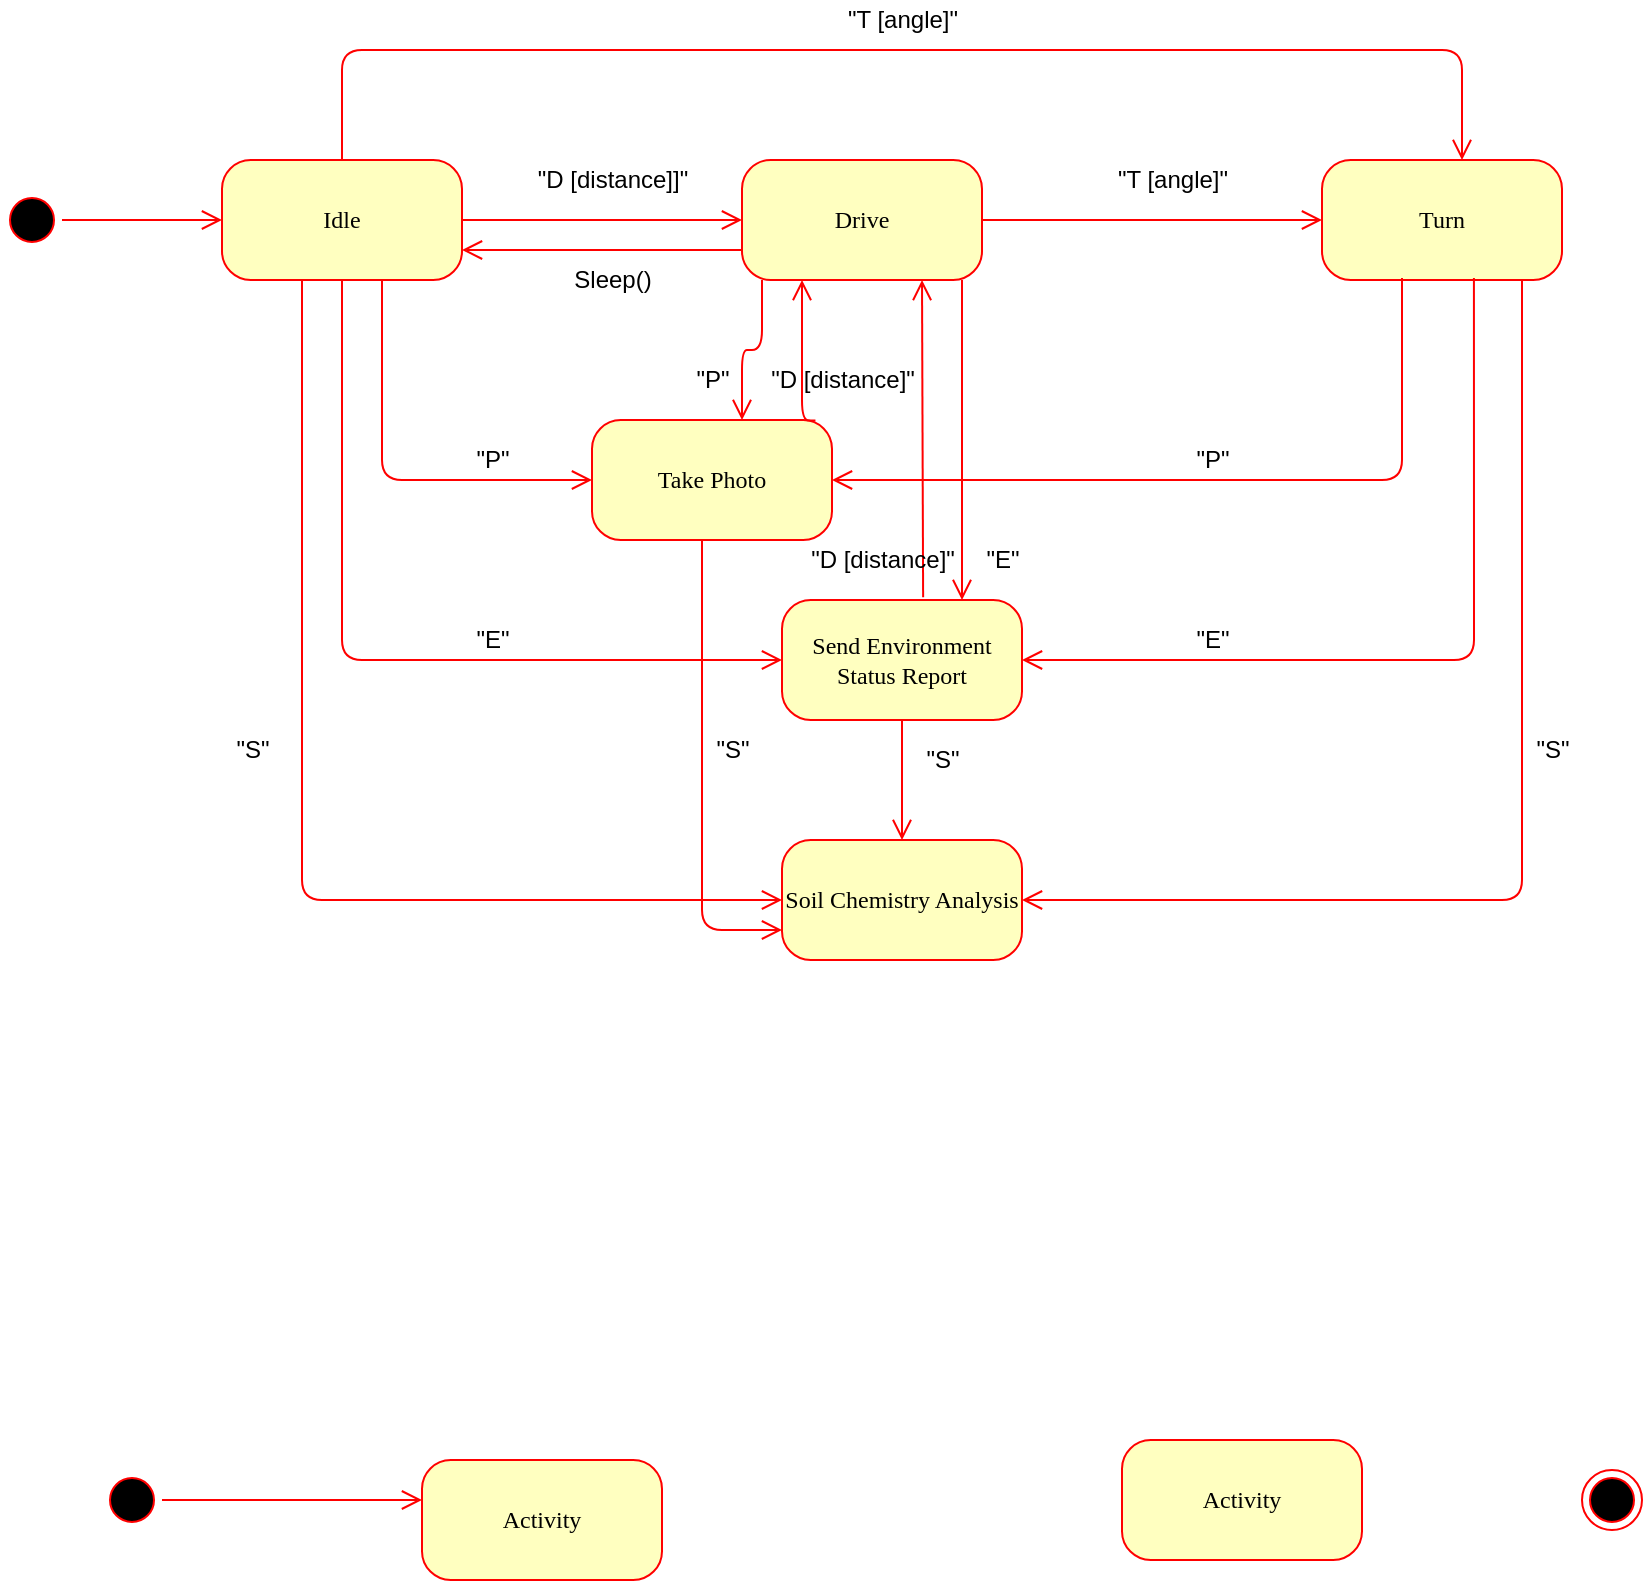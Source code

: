 <mxfile version="14.6.13" type="device"><diagram name="Page-1" id="58cdce13-f638-feb5-8d6f-7d28b1aa9fa0"><mxGraphModel dx="640" dy="435" grid="1" gridSize="10" guides="1" tooltips="1" connect="1" arrows="1" fold="1" page="1" pageScale="1" pageWidth="1100" pageHeight="850" background="#ffffff" math="0" shadow="0"><root><mxCell id="0"/><mxCell id="1" parent="0"/><mxCell id="382b91b5511bd0f7-1" value="" style="ellipse;html=1;shape=startState;fillColor=#000000;strokeColor=#ff0000;rounded=1;shadow=0;comic=0;labelBackgroundColor=none;fontFamily=Verdana;fontSize=12;fontColor=#000000;align=center;direction=south;" parent="1" vertex="1"><mxGeometry x="130" y="135" width="30" height="30" as="geometry"/></mxCell><mxCell id="382b91b5511bd0f7-6" value="Idle" style="rounded=1;whiteSpace=wrap;html=1;arcSize=24;fillColor=#ffffc0;strokeColor=#ff0000;shadow=0;comic=0;labelBackgroundColor=none;fontFamily=Verdana;fontSize=12;fontColor=#000000;align=center;" parent="1" vertex="1"><mxGeometry x="240" y="120" width="120" height="60" as="geometry"/></mxCell><mxCell id="382b91b5511bd0f7-7" value="Drive" style="rounded=1;whiteSpace=wrap;html=1;arcSize=24;fillColor=#ffffc0;strokeColor=#ff0000;shadow=0;comic=0;labelBackgroundColor=none;fontFamily=Verdana;fontSize=12;fontColor=#000000;align=center;" parent="1" vertex="1"><mxGeometry x="500" y="120" width="120" height="60" as="geometry"/></mxCell><mxCell id="382b91b5511bd0f7-9" value="Turn" style="rounded=1;whiteSpace=wrap;html=1;arcSize=24;fillColor=#ffffc0;strokeColor=#ff0000;shadow=0;comic=0;labelBackgroundColor=none;fontFamily=Verdana;fontSize=12;fontColor=#000000;align=center;" parent="1" vertex="1"><mxGeometry x="790" y="120" width="120" height="60" as="geometry"/></mxCell><mxCell id="382b91b5511bd0f7-10" value="Send Environment Status Report" style="rounded=1;whiteSpace=wrap;html=1;arcSize=24;fillColor=#ffffc0;strokeColor=#ff0000;shadow=0;comic=0;labelBackgroundColor=none;fontFamily=Verdana;fontSize=12;fontColor=#000000;align=center;" parent="1" vertex="1"><mxGeometry x="520" y="340" width="120" height="60" as="geometry"/></mxCell><mxCell id="2a3bc250acf0617d-9" style="edgeStyle=orthogonalEdgeStyle;html=1;labelBackgroundColor=none;endArrow=open;endSize=8;strokeColor=#ff0000;fontFamily=Verdana;fontSize=12;align=left;" parent="1" source="382b91b5511bd0f7-1" target="382b91b5511bd0f7-6" edge="1"><mxGeometry relative="1" as="geometry"/></mxCell><mxCell id="pxrlyT02K3Hen1IqRH8g-2" value="Activity" style="rounded=1;whiteSpace=wrap;html=1;arcSize=24;fillColor=#ffffc0;strokeColor=#ff0000;shadow=0;comic=0;labelBackgroundColor=none;fontFamily=Verdana;fontSize=12;fontColor=#000000;align=center;" parent="1" vertex="1"><mxGeometry x="340" y="770" width="120" height="60" as="geometry"/></mxCell><mxCell id="pxrlyT02K3Hen1IqRH8g-3" value="" style="ellipse;html=1;shape=endState;fillColor=#000000;strokeColor=#ff0000;rounded=1;shadow=0;comic=0;labelBackgroundColor=none;fontFamily=Verdana;fontSize=12;fontColor=#000000;align=center;" parent="1" vertex="1"><mxGeometry x="920" y="775" width="30" height="30" as="geometry"/></mxCell><mxCell id="pxrlyT02K3Hen1IqRH8g-4" style="edgeStyle=elbowEdgeStyle;html=1;labelBackgroundColor=none;endArrow=open;endSize=8;strokeColor=#ff0000;fontFamily=Verdana;fontSize=12;align=left;" parent="1" source="pxrlyT02K3Hen1IqRH8g-5" target="pxrlyT02K3Hen1IqRH8g-2" edge="1"><mxGeometry relative="1" as="geometry"><Array as="points"><mxPoint x="310" y="790"/></Array></mxGeometry></mxCell><mxCell id="pxrlyT02K3Hen1IqRH8g-5" value="" style="ellipse;html=1;shape=startState;fillColor=#000000;strokeColor=#ff0000;rounded=1;shadow=0;comic=0;labelBackgroundColor=none;fontFamily=Verdana;fontSize=12;fontColor=#000000;align=center;direction=south;" parent="1" vertex="1"><mxGeometry x="180" y="775" width="30" height="30" as="geometry"/></mxCell><mxCell id="pxrlyT02K3Hen1IqRH8g-7" value="Soil Chemistry Analysis" style="rounded=1;whiteSpace=wrap;html=1;arcSize=24;fillColor=#ffffc0;strokeColor=#ff0000;shadow=0;comic=0;labelBackgroundColor=none;fontFamily=Verdana;fontSize=12;fontColor=#000000;align=center;" parent="1" vertex="1"><mxGeometry x="520" y="460" width="120" height="60" as="geometry"/></mxCell><mxCell id="pxrlyT02K3Hen1IqRH8g-9" value="Activity" style="rounded=1;whiteSpace=wrap;html=1;arcSize=24;fillColor=#ffffc0;strokeColor=#ff0000;shadow=0;comic=0;labelBackgroundColor=none;fontFamily=Verdana;fontSize=12;fontColor=#000000;align=center;" parent="1" vertex="1"><mxGeometry x="690" y="760" width="120" height="60" as="geometry"/></mxCell><mxCell id="pxrlyT02K3Hen1IqRH8g-13" style="edgeStyle=orthogonalEdgeStyle;html=1;exitX=1;exitY=0.5;entryX=0;entryY=0.5;labelBackgroundColor=none;endArrow=open;endSize=8;strokeColor=#ff0000;fontFamily=Verdana;fontSize=12;align=left;entryDx=0;entryDy=0;exitDx=0;exitDy=0;" parent="1" source="382b91b5511bd0f7-6" target="382b91b5511bd0f7-7" edge="1"><mxGeometry relative="1" as="geometry"><mxPoint x="420" y="215" as="sourcePoint"/><mxPoint x="400" y="70" as="targetPoint"/></mxGeometry></mxCell><mxCell id="pxrlyT02K3Hen1IqRH8g-14" value="&quot;D [distance]]&quot;" style="text;html=1;align=center;verticalAlign=middle;resizable=0;points=[];autosize=1;strokeColor=none;" parent="1" vertex="1"><mxGeometry x="390" y="120" width="90" height="20" as="geometry"/></mxCell><mxCell id="pxrlyT02K3Hen1IqRH8g-20" value="Sleep()" style="text;html=1;align=center;verticalAlign=middle;resizable=0;points=[];autosize=1;strokeColor=none;" parent="1" vertex="1"><mxGeometry x="410" y="170" width="50" height="20" as="geometry"/></mxCell><mxCell id="pxrlyT02K3Hen1IqRH8g-22" style="edgeStyle=orthogonalEdgeStyle;html=1;labelBackgroundColor=none;endArrow=open;endSize=8;strokeColor=#ff0000;fontFamily=Verdana;fontSize=12;align=left;" parent="1" source="382b91b5511bd0f7-7" target="382b91b5511bd0f7-9" edge="1"><mxGeometry relative="1" as="geometry"><mxPoint x="870" y="139.94" as="sourcePoint"/><mxPoint x="710" y="89.94" as="targetPoint"/></mxGeometry></mxCell><mxCell id="pxrlyT02K3Hen1IqRH8g-23" value="&quot;T [angle]&quot;" style="text;html=1;align=center;verticalAlign=middle;resizable=0;points=[];autosize=1;strokeColor=none;" parent="1" vertex="1"><mxGeometry x="680" y="120" width="70" height="20" as="geometry"/></mxCell><mxCell id="pxrlyT02K3Hen1IqRH8g-25" value="Take Photo" style="rounded=1;whiteSpace=wrap;html=1;arcSize=24;fillColor=#ffffc0;strokeColor=#ff0000;shadow=0;comic=0;labelBackgroundColor=none;fontFamily=Verdana;fontSize=12;fontColor=#000000;align=center;" parent="1" vertex="1"><mxGeometry x="425" y="250" width="120" height="60" as="geometry"/></mxCell><mxCell id="pxrlyT02K3Hen1IqRH8g-27" value="&quot;P&quot;" style="text;html=1;align=center;verticalAlign=middle;resizable=0;points=[];autosize=1;strokeColor=none;" parent="1" vertex="1"><mxGeometry x="470" y="220" width="30" height="20" as="geometry"/></mxCell><mxCell id="pxrlyT02K3Hen1IqRH8g-29" style="edgeStyle=orthogonalEdgeStyle;html=1;labelBackgroundColor=none;endArrow=open;endSize=8;strokeColor=#ff0000;fontFamily=Verdana;fontSize=12;align=left;" parent="1" source="382b91b5511bd0f7-7" target="pxrlyT02K3Hen1IqRH8g-25" edge="1"><mxGeometry relative="1" as="geometry"><mxPoint x="610.04" y="190" as="sourcePoint"/><mxPoint x="885" y="250" as="targetPoint"/><Array as="points"><mxPoint x="510" y="215"/><mxPoint x="500" y="215"/></Array></mxGeometry></mxCell><mxCell id="pxrlyT02K3Hen1IqRH8g-30" style="edgeStyle=orthogonalEdgeStyle;html=1;entryX=0;entryY=0.5;labelBackgroundColor=none;endArrow=open;endSize=8;strokeColor=#ff0000;fontFamily=Verdana;fontSize=12;align=left;entryDx=0;entryDy=0;" parent="1" source="382b91b5511bd0f7-6" target="pxrlyT02K3Hen1IqRH8g-25" edge="1"><mxGeometry relative="1" as="geometry"><mxPoint x="160" y="340" as="sourcePoint"/><mxPoint x="320" y="340" as="targetPoint"/><Array as="points"><mxPoint x="320" y="280"/></Array></mxGeometry></mxCell><mxCell id="pxrlyT02K3Hen1IqRH8g-31" value="&quot;P&quot;" style="text;html=1;align=center;verticalAlign=middle;resizable=0;points=[];autosize=1;strokeColor=none;" parent="1" vertex="1"><mxGeometry x="360" y="260" width="30" height="20" as="geometry"/></mxCell><mxCell id="pxrlyT02K3Hen1IqRH8g-32" style="edgeStyle=orthogonalEdgeStyle;html=1;labelBackgroundColor=none;endArrow=open;endSize=8;strokeColor=#ff0000;fontFamily=Verdana;fontSize=12;align=left;exitX=0;exitY=0.75;exitDx=0;exitDy=0;entryX=1;entryY=0.75;entryDx=0;entryDy=0;" parent="1" source="382b91b5511bd0f7-7" target="382b91b5511bd0f7-6" edge="1"><mxGeometry relative="1" as="geometry"><mxPoint x="550" y="180" as="sourcePoint"/><mxPoint x="330" y="180" as="targetPoint"/><Array as="points"><mxPoint x="460" y="165"/><mxPoint x="460" y="165"/></Array></mxGeometry></mxCell><mxCell id="pxrlyT02K3Hen1IqRH8g-33" style="edgeStyle=elbowEdgeStyle;html=1;labelBackgroundColor=none;endArrow=open;endSize=8;strokeColor=#ff0000;fontFamily=Verdana;fontSize=12;align=left;entryX=1;entryY=0.5;entryDx=0;entryDy=0;" parent="1" target="pxrlyT02K3Hen1IqRH8g-25" edge="1"><mxGeometry relative="1" as="geometry"><mxPoint x="830" y="179" as="sourcePoint"/><mxPoint x="780.12" y="320" as="targetPoint"/><Array as="points"><mxPoint x="830" y="200"/><mxPoint x="850" y="240"/></Array></mxGeometry></mxCell><mxCell id="pxrlyT02K3Hen1IqRH8g-34" value="&quot;P&quot;" style="text;html=1;align=center;verticalAlign=middle;resizable=0;points=[];autosize=1;strokeColor=none;" parent="1" vertex="1"><mxGeometry x="720" y="260" width="30" height="20" as="geometry"/></mxCell><mxCell id="pxrlyT02K3Hen1IqRH8g-36" style="edgeStyle=elbowEdgeStyle;html=1;labelBackgroundColor=none;endArrow=open;endSize=8;strokeColor=#ff0000;fontFamily=Verdana;fontSize=12;align=left;entryX=1;entryY=0.5;exitX=0.633;exitY=0.983;exitDx=0;exitDy=0;entryDx=0;entryDy=0;exitPerimeter=0;" parent="1" source="382b91b5511bd0f7-9" target="382b91b5511bd0f7-10" edge="1"><mxGeometry relative="1" as="geometry"><mxPoint x="840.471" y="480" as="sourcePoint"/><mxPoint x="840" y="310" as="targetPoint"/><Array as="points"><mxPoint x="866" y="190"/><mxPoint x="860" y="220"/><mxPoint x="880" y="250"/><mxPoint x="740" y="420"/></Array></mxGeometry></mxCell><mxCell id="pxrlyT02K3Hen1IqRH8g-37" style="edgeStyle=elbowEdgeStyle;html=1;labelBackgroundColor=none;endArrow=open;endSize=8;strokeColor=#ff0000;fontFamily=Verdana;fontSize=12;align=left;entryX=0;entryY=0.5;entryDx=0;entryDy=0;exitX=0.5;exitY=1;exitDx=0;exitDy=0;" parent="1" source="382b91b5511bd0f7-6" target="382b91b5511bd0f7-10" edge="1"><mxGeometry relative="1" as="geometry"><mxPoint x="200.471" y="425" as="sourcePoint"/><mxPoint x="200" y="255" as="targetPoint"/><Array as="points"><mxPoint x="300" y="210"/><mxPoint x="270" y="250"/></Array></mxGeometry></mxCell><mxCell id="pxrlyT02K3Hen1IqRH8g-38" style="edgeStyle=elbowEdgeStyle;html=1;labelBackgroundColor=none;endArrow=open;endSize=8;strokeColor=#ff0000;fontFamily=Verdana;fontSize=12;align=left;entryX=0.75;entryY=0;entryDx=0;entryDy=0;" parent="1" source="382b91b5511bd0f7-7" target="382b91b5511bd0f7-10" edge="1"><mxGeometry relative="1" as="geometry"><mxPoint x="670.12" y="200" as="sourcePoint"/><mxPoint x="670.002" y="370" as="targetPoint"/></mxGeometry></mxCell><mxCell id="pxrlyT02K3Hen1IqRH8g-39" value="&quot;E&quot;" style="text;html=1;align=center;verticalAlign=middle;resizable=0;points=[];autosize=1;strokeColor=none;" parent="1" vertex="1"><mxGeometry x="615" y="310" width="30" height="20" as="geometry"/></mxCell><mxCell id="pxrlyT02K3Hen1IqRH8g-41" value="&quot;E&quot;" style="text;html=1;align=center;verticalAlign=middle;resizable=0;points=[];autosize=1;strokeColor=none;" parent="1" vertex="1"><mxGeometry x="720" y="350" width="30" height="20" as="geometry"/></mxCell><mxCell id="pxrlyT02K3Hen1IqRH8g-42" value="&quot;E&quot;" style="text;html=1;align=center;verticalAlign=middle;resizable=0;points=[];autosize=1;strokeColor=none;" parent="1" vertex="1"><mxGeometry x="360" y="350" width="30" height="20" as="geometry"/></mxCell><mxCell id="thWpMan5WTXwLGFYHf5V-3" style="edgeStyle=elbowEdgeStyle;html=1;labelBackgroundColor=none;endArrow=open;endSize=8;strokeColor=#ff0000;fontFamily=Verdana;fontSize=12;align=left;entryX=0;entryY=0.5;entryDx=0;entryDy=0;" parent="1" source="382b91b5511bd0f7-6" target="pxrlyT02K3Hen1IqRH8g-7" edge="1"><mxGeometry relative="1" as="geometry"><mxPoint x="200" y="240" as="sourcePoint"/><mxPoint x="290" y="550" as="targetPoint"/><Array as="points"><mxPoint x="280" y="300"/><mxPoint x="200" y="480"/><mxPoint x="250" y="550"/></Array></mxGeometry></mxCell><mxCell id="thWpMan5WTXwLGFYHf5V-4" style="edgeStyle=elbowEdgeStyle;html=1;labelBackgroundColor=none;endArrow=open;endSize=8;strokeColor=#ff0000;fontFamily=Verdana;fontSize=12;align=left;" parent="1" source="382b91b5511bd0f7-9" target="pxrlyT02K3Hen1IqRH8g-7" edge="1"><mxGeometry relative="1" as="geometry"><mxPoint x="890" y="195" as="sourcePoint"/><mxPoint x="905" y="510" as="targetPoint"/><Array as="points"><mxPoint x="890" y="230"/></Array></mxGeometry></mxCell><mxCell id="thWpMan5WTXwLGFYHf5V-5" value="&quot;S&quot;" style="text;html=1;align=center;verticalAlign=middle;resizable=0;points=[];autosize=1;strokeColor=none;" parent="1" vertex="1"><mxGeometry x="240" y="405" width="30" height="20" as="geometry"/></mxCell><mxCell id="thWpMan5WTXwLGFYHf5V-6" value="&quot;S&quot;" style="text;html=1;align=center;verticalAlign=middle;resizable=0;points=[];autosize=1;strokeColor=none;" parent="1" vertex="1"><mxGeometry x="890" y="405" width="30" height="20" as="geometry"/></mxCell><mxCell id="thWpMan5WTXwLGFYHf5V-8" style="edgeStyle=orthogonalEdgeStyle;html=1;labelBackgroundColor=none;endArrow=open;endSize=8;strokeColor=#ff0000;fontFamily=Verdana;fontSize=12;align=left;exitX=0.5;exitY=0;exitDx=0;exitDy=0;" parent="1" source="382b91b5511bd0f7-6" target="382b91b5511bd0f7-9" edge="1"><mxGeometry relative="1" as="geometry"><mxPoint x="320" y="60" as="sourcePoint"/><mxPoint x="860" y="70" as="targetPoint"/><Array as="points"><mxPoint x="300" y="65"/><mxPoint x="860" y="65"/></Array></mxGeometry></mxCell><mxCell id="thWpMan5WTXwLGFYHf5V-9" value="&quot;T [angle]&quot;" style="text;html=1;align=center;verticalAlign=middle;resizable=0;points=[];autosize=1;strokeColor=none;" parent="1" vertex="1"><mxGeometry x="545" y="40" width="70" height="20" as="geometry"/></mxCell><mxCell id="9MbryRlFwRVwCAodKElY-2" style="edgeStyle=elbowEdgeStyle;html=1;labelBackgroundColor=none;endArrow=open;endSize=8;strokeColor=#ff0000;fontFamily=Verdana;fontSize=12;align=left;entryX=0;entryY=0.75;entryDx=0;entryDy=0;" edge="1" parent="1" source="pxrlyT02K3Hen1IqRH8g-25" target="pxrlyT02K3Hen1IqRH8g-7"><mxGeometry relative="1" as="geometry"><mxPoint x="490" y="295" as="sourcePoint"/><mxPoint x="430.0" y="555.0" as="targetPoint"/><Array as="points"><mxPoint x="480" y="390"/><mxPoint x="380" y="580"/><mxPoint x="490" y="445"/></Array></mxGeometry></mxCell><mxCell id="9MbryRlFwRVwCAodKElY-3" value="&quot;S&quot;" style="text;html=1;align=center;verticalAlign=middle;resizable=0;points=[];autosize=1;strokeColor=none;" vertex="1" parent="1"><mxGeometry x="480" y="405" width="30" height="20" as="geometry"/></mxCell><mxCell id="9MbryRlFwRVwCAodKElY-4" style="edgeStyle=elbowEdgeStyle;html=1;labelBackgroundColor=none;endArrow=open;endSize=8;strokeColor=#ff0000;fontFamily=Verdana;fontSize=12;align=left;exitX=0.5;exitY=1;exitDx=0;exitDy=0;entryX=0.5;entryY=0;entryDx=0;entryDy=0;" edge="1" parent="1" source="382b91b5511bd0f7-10" target="pxrlyT02K3Hen1IqRH8g-7"><mxGeometry relative="1" as="geometry"><mxPoint x="579.82" y="405" as="sourcePoint"/><mxPoint x="579.41" y="445" as="targetPoint"/></mxGeometry></mxCell><mxCell id="9MbryRlFwRVwCAodKElY-6" value="&quot;S&quot;" style="text;html=1;align=center;verticalAlign=middle;resizable=0;points=[];autosize=1;strokeColor=none;" vertex="1" parent="1"><mxGeometry x="585" y="410" width="30" height="20" as="geometry"/></mxCell><mxCell id="9MbryRlFwRVwCAodKElY-16" style="edgeStyle=elbowEdgeStyle;html=1;labelBackgroundColor=none;endArrow=open;endSize=8;strokeColor=#ff0000;fontFamily=Verdana;fontSize=12;align=left;exitX=0.588;exitY=-0.023;exitDx=0;exitDy=0;exitPerimeter=0;entryX=0.75;entryY=1;entryDx=0;entryDy=0;" edge="1" parent="1" source="382b91b5511bd0f7-10" target="382b91b5511bd0f7-7"><mxGeometry relative="1" as="geometry"><mxPoint x="589" y="300" as="sourcePoint"/><mxPoint x="590" y="200" as="targetPoint"/><Array as="points"><mxPoint x="590" y="210"/></Array></mxGeometry></mxCell><mxCell id="9MbryRlFwRVwCAodKElY-17" value="&quot;D [distance]&quot;" style="text;html=1;align=center;verticalAlign=middle;resizable=0;points=[];autosize=1;strokeColor=none;" vertex="1" parent="1"><mxGeometry x="525" y="310" width="90" height="20" as="geometry"/></mxCell><mxCell id="9MbryRlFwRVwCAodKElY-18" style="edgeStyle=elbowEdgeStyle;html=1;labelBackgroundColor=none;endArrow=open;endSize=8;strokeColor=#ff0000;fontFamily=Verdana;fontSize=12;align=left;exitX=0.931;exitY=0.005;exitDx=0;exitDy=0;exitPerimeter=0;entryX=0.25;entryY=1;entryDx=0;entryDy=0;" edge="1" parent="1" source="pxrlyT02K3Hen1IqRH8g-25" target="382b91b5511bd0f7-7"><mxGeometry relative="1" as="geometry"><mxPoint x="545" y="249" as="sourcePoint"/><mxPoint x="537" y="200" as="targetPoint"/><Array as="points"><mxPoint x="530" y="170"/><mxPoint x="545" y="180"/><mxPoint x="545.44" y="181.38"/></Array></mxGeometry></mxCell><mxCell id="9MbryRlFwRVwCAodKElY-19" value="&quot;D [distance]&quot;" style="text;html=1;align=center;verticalAlign=middle;resizable=0;points=[];autosize=1;strokeColor=none;" vertex="1" parent="1"><mxGeometry x="505" y="220" width="90" height="20" as="geometry"/></mxCell></root></mxGraphModel></diagram></mxfile>